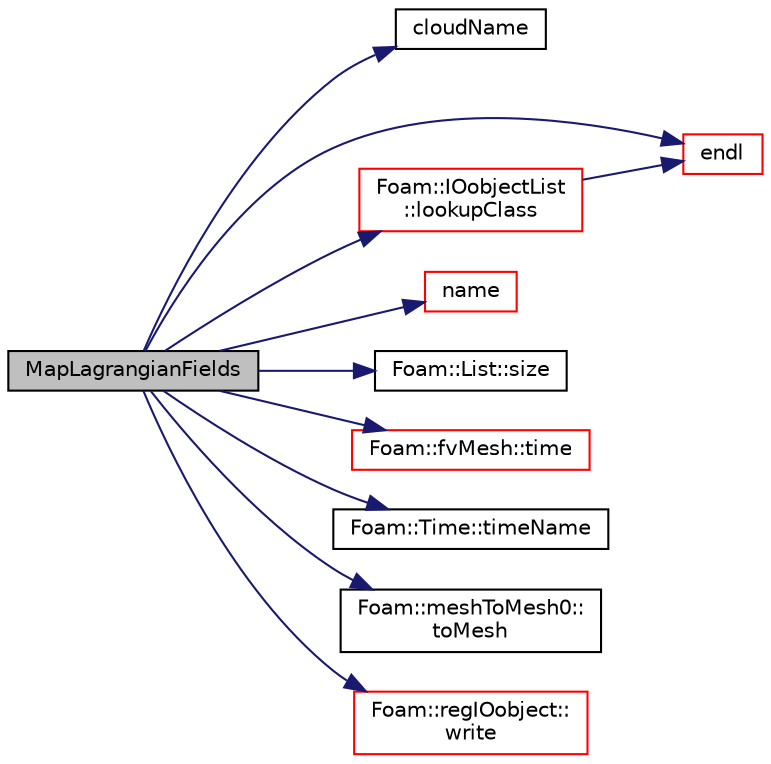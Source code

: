 digraph "MapLagrangianFields"
{
  bgcolor="transparent";
  edge [fontname="Helvetica",fontsize="10",labelfontname="Helvetica",labelfontsize="10"];
  node [fontname="Helvetica",fontsize="10",shape=record];
  rankdir="LR";
  Node149643 [label="MapLagrangianFields",height=0.2,width=0.4,color="black", fillcolor="grey75", style="filled", fontcolor="black"];
  Node149643 -> Node149644 [color="midnightblue",fontsize="10",style="solid",fontname="Helvetica"];
  Node149644 [label="cloudName",height=0.2,width=0.4,color="black",URL="$a41246.html#ab63504c243f7c2c08b67653dca54567e"];
  Node149643 -> Node149645 [color="midnightblue",fontsize="10",style="solid",fontname="Helvetica"];
  Node149645 [label="endl",height=0.2,width=0.4,color="red",URL="$a21851.html#a2db8fe02a0d3909e9351bb4275b23ce4",tooltip="Add newline and flush stream. "];
  Node149643 -> Node149647 [color="midnightblue",fontsize="10",style="solid",fontname="Helvetica"];
  Node149647 [label="Foam::IOobjectList\l::lookupClass",height=0.2,width=0.4,color="red",URL="$a27253.html#a7938dcd5dc3e8f28a630433cfa3f2a45",tooltip="Return the list for all IOobjects of a given class. "];
  Node149647 -> Node149645 [color="midnightblue",fontsize="10",style="solid",fontname="Helvetica"];
  Node149643 -> Node149765 [color="midnightblue",fontsize="10",style="solid",fontname="Helvetica"];
  Node149765 [label="name",height=0.2,width=0.4,color="red",URL="$a21851.html#adcb0df2bd4953cb6bb390272d8263c3a",tooltip="Return a string representation of a complex. "];
  Node149643 -> Node149736 [color="midnightblue",fontsize="10",style="solid",fontname="Helvetica"];
  Node149736 [label="Foam::List::size",height=0.2,width=0.4,color="black",URL="$a26833.html#a8a5f6fa29bd4b500caf186f60245b384",tooltip="Override size to be inconsistent with allocated storage. "];
  Node149643 -> Node149720 [color="midnightblue",fontsize="10",style="solid",fontname="Helvetica"];
  Node149720 [label="Foam::fvMesh::time",height=0.2,width=0.4,color="red",URL="$a23593.html#a0d94096809fe3376b29a2a29ca11bb18",tooltip="Return the top-level database. "];
  Node149643 -> Node149943 [color="midnightblue",fontsize="10",style="solid",fontname="Helvetica"];
  Node149943 [label="Foam::Time::timeName",height=0.2,width=0.4,color="black",URL="$a27457.html#a5ae6a110de1b22323e19a46943c7f0c1",tooltip="Return time name of given scalar time. "];
  Node149643 -> Node149944 [color="midnightblue",fontsize="10",style="solid",fontname="Helvetica"];
  Node149944 [label="Foam::meshToMesh0::\ltoMesh",height=0.2,width=0.4,color="black",URL="$a30529.html#a7c870e7a5517c2cfaa793f7a0eb2b1fb"];
  Node149643 -> Node149905 [color="midnightblue",fontsize="10",style="solid",fontname="Helvetica"];
  Node149905 [label="Foam::regIOobject::\lwrite",height=0.2,width=0.4,color="red",URL="$a27441.html#ad48b7b943e88478c15879659cce7aebc",tooltip="Write using setting from DB. "];
}
